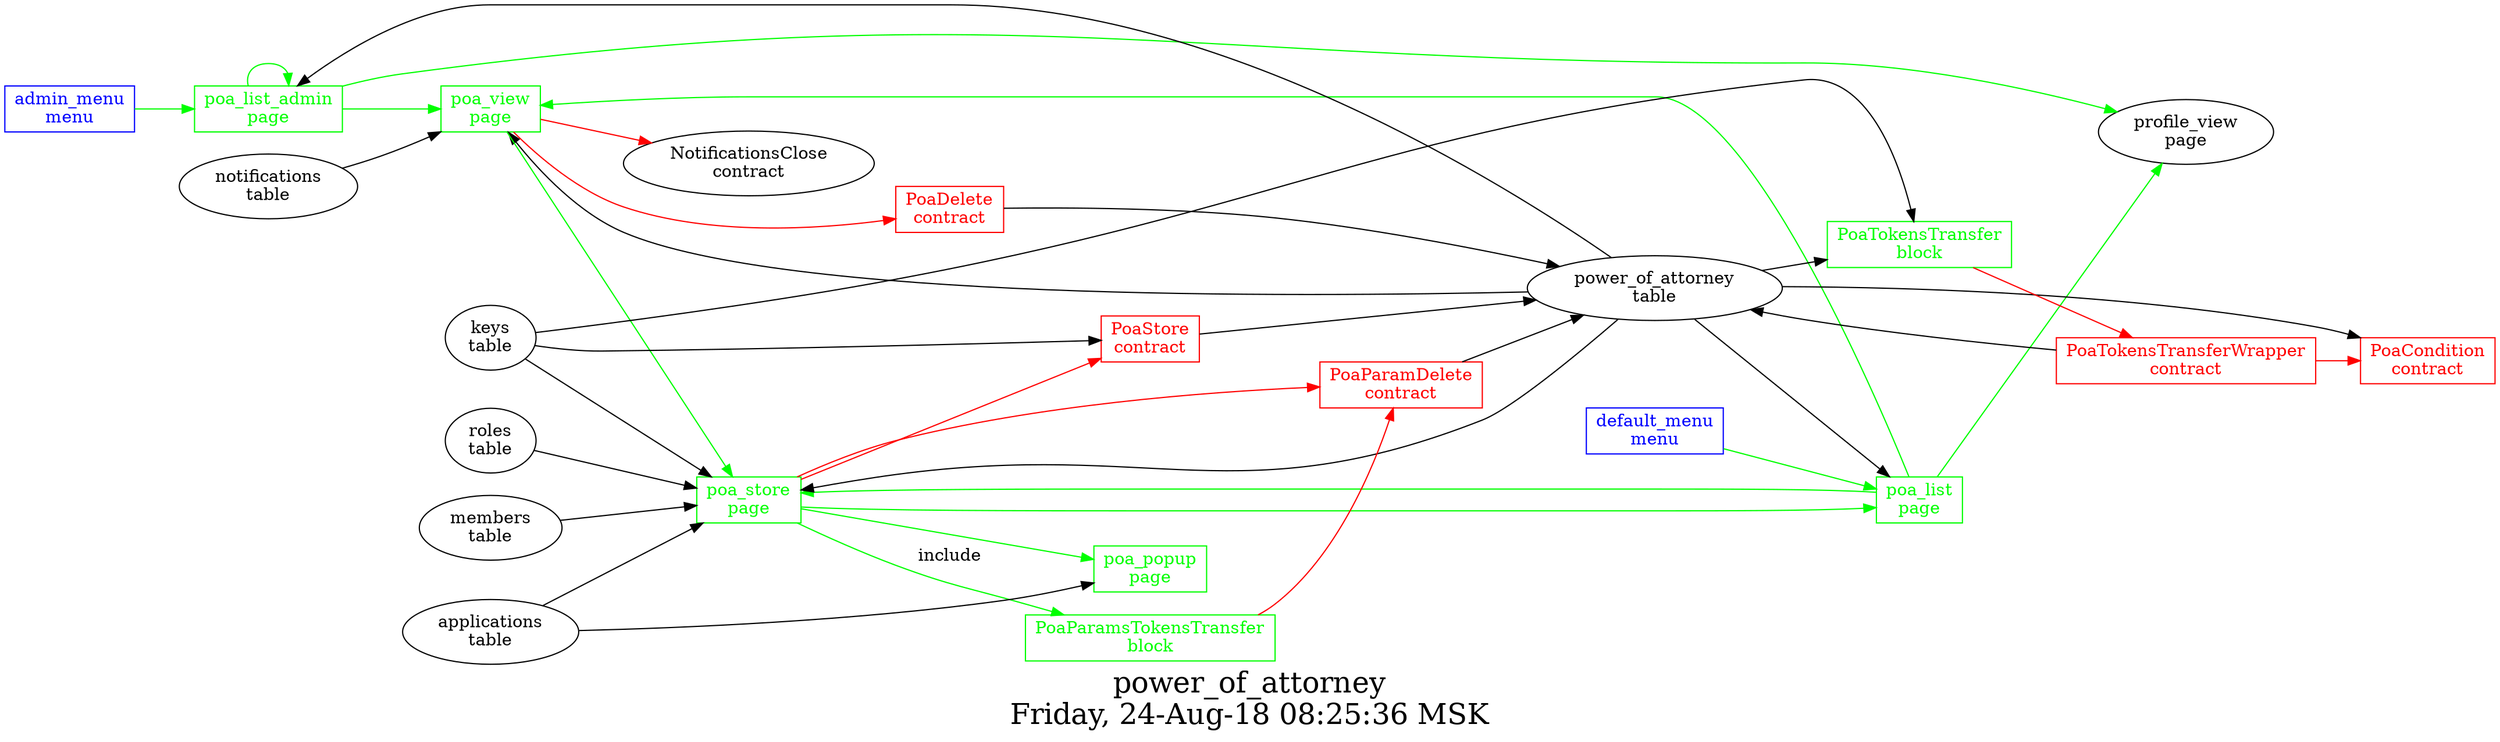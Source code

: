 digraph G {
graph [
  fontsize="24";
  label="power_of_attorney\nFriday, 24-Aug-18 08:25:36 MSK";
  nojustify=true;
  ordering=out;
  rankdir=LR;
  size="30";
];
"admin_menu\nmenu" -> "poa_list_admin\npage"  [ color=green ]
"admin_menu\nmenu" [color=blue, fontcolor=blue, group=menus, shape=record];
"default_menu\nmenu" -> "poa_list\npage"  [ color=green ]
"default_menu\nmenu" [color=blue, fontcolor=blue, group=menus, shape=record];
"power_of_attorney\ntable" -> "poa_list\npage"
"poa_list\npage" -> "poa_store\npage"  [ color=green ]
"poa_list\npage" -> "poa_view\npage"  [ color=green ]
"poa_list\npage" -> "profile_view\npage"  [ color=green ]
"poa_list\npage" [color=green, fontcolor=green, group=pages, shape=record];
"power_of_attorney\ntable" -> "poa_list_admin\npage"
"poa_list_admin\npage" -> "poa_view\npage"  [ color=green ]
"poa_list_admin\npage" -> "profile_view\npage"  [ color=green ]
"poa_list_admin\npage" -> "poa_list_admin\npage"  [ color=green ]
"poa_list_admin\npage" [color=green, fontcolor=green, group=pages, shape=record];
"applications\ntable" -> "poa_popup\npage"
"poa_popup\npage" [color=green, fontcolor=green, group=pages, shape=record];
"poa_store\npage" -> "PoaParamDelete\ncontract"  [ color=red ]
"poa_store\npage" -> "PoaStore\ncontract"  [ color=red ]
"applications\ntable" -> "poa_store\npage"
"roles\ntable" -> "poa_store\npage"
"keys\ntable" -> "poa_store\npage"
"members\ntable" -> "poa_store\npage"
"power_of_attorney\ntable" -> "poa_store\npage"
"poa_store\npage" -> "poa_list\npage"  [ color=green ]
"poa_store\npage" -> "poa_popup\npage"  [ color=green ]
"poa_store\npage" -> "PoaParamsTokensTransfer\nblock"  [ color=green, label=include ]
"poa_store\npage" [color=green, fontcolor=green, group=pages, shape=record];
"poa_view\npage" -> "NotificationsClose\ncontract"  [ color=red ]
"poa_view\npage" -> "PoaDelete\ncontract"  [ color=red ]
"notifications\ntable" -> "poa_view\npage"
"power_of_attorney\ntable" -> "poa_view\npage"
"poa_view\npage" -> "poa_store\npage"  [ color=green ]
"poa_view\npage" [color=green, fontcolor=green, group=pages, shape=record];
"PoaParamsTokensTransfer\nblock" -> "PoaParamDelete\ncontract"  [ color=red ]
"PoaParamsTokensTransfer\nblock" [color=green, fontcolor=green, group=blocks, shape=record];
"PoaTokensTransfer\nblock" -> "PoaTokensTransferWrapper\ncontract"  [ color=red ]
"power_of_attorney\ntable" -> "PoaTokensTransfer\nblock"
"keys\ntable" -> "PoaTokensTransfer\nblock"
"PoaTokensTransfer\nblock" [color=green, fontcolor=green, group=blocks, shape=record];
"power_of_attorney\ntable" -> "PoaCondition\ncontract"
"PoaCondition\ncontract" [color=red, fontcolor=red, group=contracts, shape=record];
"PoaDelete\ncontract" -> "power_of_attorney\ntable"  [ color="" ]
"PoaDelete\ncontract" [color=red, fontcolor=red, group=contracts, shape=record];
"PoaParamDelete\ncontract" -> "power_of_attorney\ntable"  [ color="" ]
"PoaParamDelete\ncontract" [color=red, fontcolor=red, group=contracts, shape=record];
"PoaStore\ncontract" -> "power_of_attorney\ntable"  [ color="" ]
"keys\ntable" -> "PoaStore\ncontract"
"PoaStore\ncontract" [color=red, fontcolor=red, group=contracts, shape=record];
"PoaTokensTransferWrapper\ncontract" -> "PoaCondition\ncontract"  [ color=red ]
"PoaTokensTransferWrapper\ncontract" -> "power_of_attorney\ntable"  [ color="" ]
"PoaTokensTransferWrapper\ncontract" [color=red, fontcolor=red, group=contracts, shape=record];
"power_of_attorney\ntable" [color="", fontcolor="", group=tables, shape=""];
}
